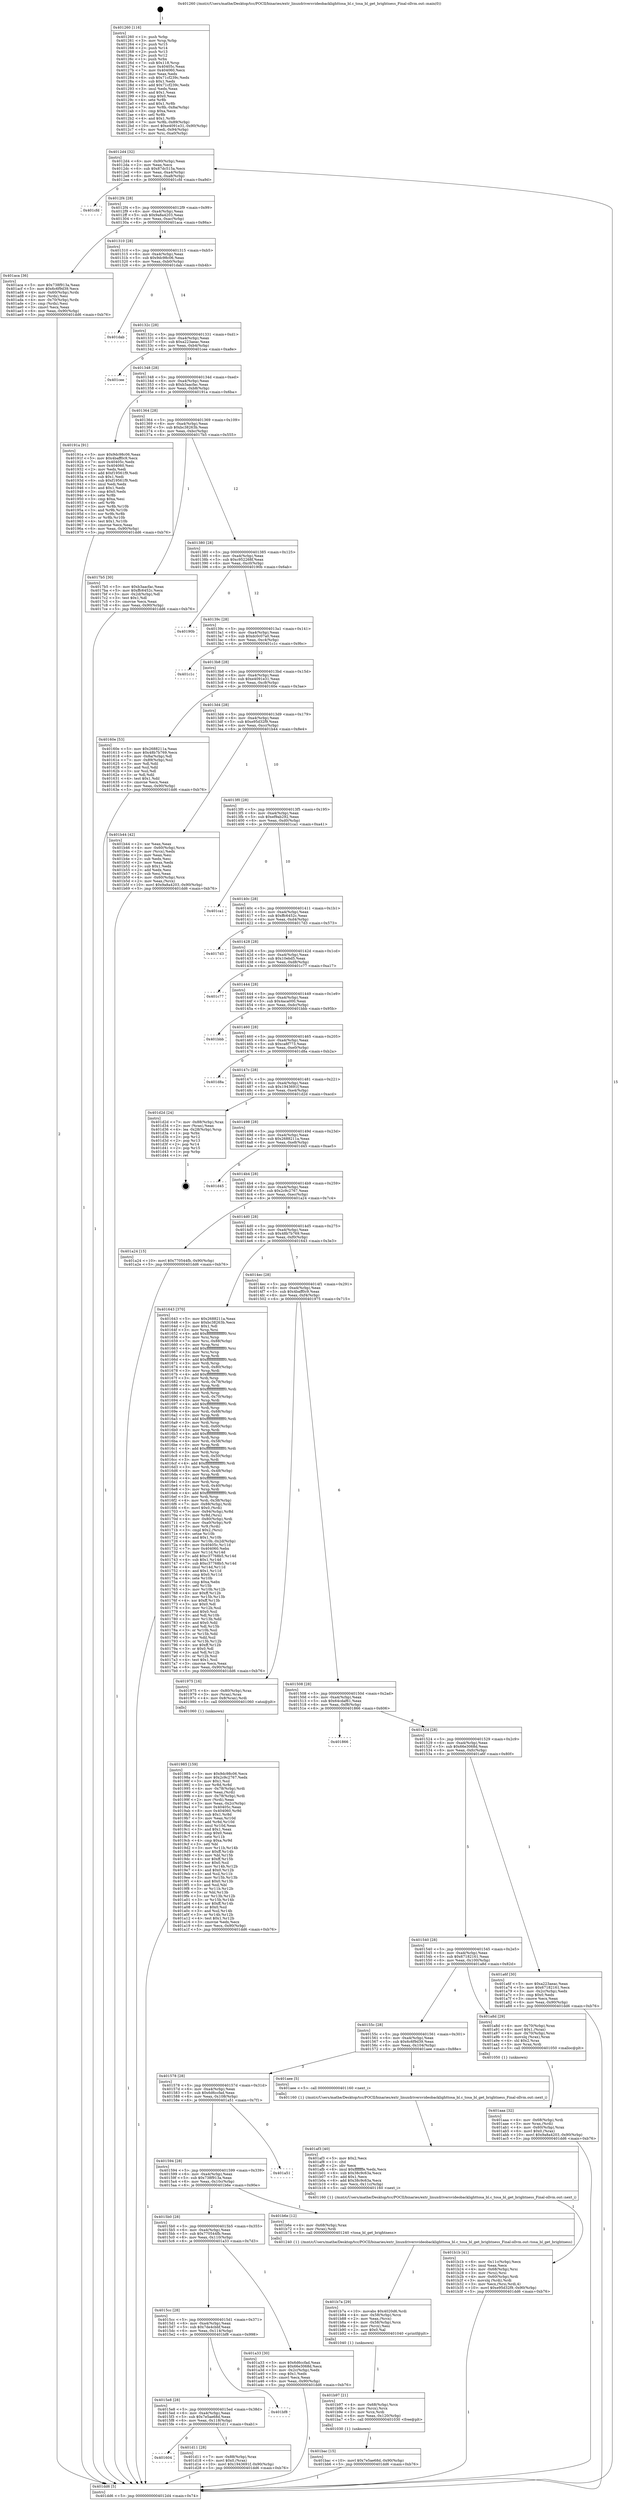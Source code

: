 digraph "0x401260" {
  label = "0x401260 (/mnt/c/Users/mathe/Desktop/tcc/POCII/binaries/extr_linuxdriversvideobacklighttosa_bl.c_tosa_bl_get_brightness_Final-ollvm.out::main(0))"
  labelloc = "t"
  node[shape=record]

  Entry [label="",width=0.3,height=0.3,shape=circle,fillcolor=black,style=filled]
  "0x4012d4" [label="{
     0x4012d4 [32]\l
     | [instrs]\l
     &nbsp;&nbsp;0x4012d4 \<+6\>: mov -0x90(%rbp),%eax\l
     &nbsp;&nbsp;0x4012da \<+2\>: mov %eax,%ecx\l
     &nbsp;&nbsp;0x4012dc \<+6\>: sub $0x87dc515a,%ecx\l
     &nbsp;&nbsp;0x4012e2 \<+6\>: mov %eax,-0xa4(%rbp)\l
     &nbsp;&nbsp;0x4012e8 \<+6\>: mov %ecx,-0xa8(%rbp)\l
     &nbsp;&nbsp;0x4012ee \<+6\>: je 0000000000401cfd \<main+0xa9d\>\l
  }"]
  "0x401cfd" [label="{
     0x401cfd\l
  }", style=dashed]
  "0x4012f4" [label="{
     0x4012f4 [28]\l
     | [instrs]\l
     &nbsp;&nbsp;0x4012f4 \<+5\>: jmp 00000000004012f9 \<main+0x99\>\l
     &nbsp;&nbsp;0x4012f9 \<+6\>: mov -0xa4(%rbp),%eax\l
     &nbsp;&nbsp;0x4012ff \<+5\>: sub $0x9a8a4203,%eax\l
     &nbsp;&nbsp;0x401304 \<+6\>: mov %eax,-0xac(%rbp)\l
     &nbsp;&nbsp;0x40130a \<+6\>: je 0000000000401aca \<main+0x86a\>\l
  }"]
  Exit [label="",width=0.3,height=0.3,shape=circle,fillcolor=black,style=filled,peripheries=2]
  "0x401aca" [label="{
     0x401aca [36]\l
     | [instrs]\l
     &nbsp;&nbsp;0x401aca \<+5\>: mov $0x738f913a,%eax\l
     &nbsp;&nbsp;0x401acf \<+5\>: mov $0x6c6f9d39,%ecx\l
     &nbsp;&nbsp;0x401ad4 \<+4\>: mov -0x60(%rbp),%rdx\l
     &nbsp;&nbsp;0x401ad8 \<+2\>: mov (%rdx),%esi\l
     &nbsp;&nbsp;0x401ada \<+4\>: mov -0x70(%rbp),%rdx\l
     &nbsp;&nbsp;0x401ade \<+2\>: cmp (%rdx),%esi\l
     &nbsp;&nbsp;0x401ae0 \<+3\>: cmovl %ecx,%eax\l
     &nbsp;&nbsp;0x401ae3 \<+6\>: mov %eax,-0x90(%rbp)\l
     &nbsp;&nbsp;0x401ae9 \<+5\>: jmp 0000000000401dd6 \<main+0xb76\>\l
  }"]
  "0x401310" [label="{
     0x401310 [28]\l
     | [instrs]\l
     &nbsp;&nbsp;0x401310 \<+5\>: jmp 0000000000401315 \<main+0xb5\>\l
     &nbsp;&nbsp;0x401315 \<+6\>: mov -0xa4(%rbp),%eax\l
     &nbsp;&nbsp;0x40131b \<+5\>: sub $0x9dc98c06,%eax\l
     &nbsp;&nbsp;0x401320 \<+6\>: mov %eax,-0xb0(%rbp)\l
     &nbsp;&nbsp;0x401326 \<+6\>: je 0000000000401dab \<main+0xb4b\>\l
  }"]
  "0x401604" [label="{
     0x401604\l
  }", style=dashed]
  "0x401dab" [label="{
     0x401dab\l
  }", style=dashed]
  "0x40132c" [label="{
     0x40132c [28]\l
     | [instrs]\l
     &nbsp;&nbsp;0x40132c \<+5\>: jmp 0000000000401331 \<main+0xd1\>\l
     &nbsp;&nbsp;0x401331 \<+6\>: mov -0xa4(%rbp),%eax\l
     &nbsp;&nbsp;0x401337 \<+5\>: sub $0xa223aeac,%eax\l
     &nbsp;&nbsp;0x40133c \<+6\>: mov %eax,-0xb4(%rbp)\l
     &nbsp;&nbsp;0x401342 \<+6\>: je 0000000000401cee \<main+0xa8e\>\l
  }"]
  "0x401d11" [label="{
     0x401d11 [28]\l
     | [instrs]\l
     &nbsp;&nbsp;0x401d11 \<+7\>: mov -0x88(%rbp),%rax\l
     &nbsp;&nbsp;0x401d18 \<+6\>: movl $0x0,(%rax)\l
     &nbsp;&nbsp;0x401d1e \<+10\>: movl $0x1943691f,-0x90(%rbp)\l
     &nbsp;&nbsp;0x401d28 \<+5\>: jmp 0000000000401dd6 \<main+0xb76\>\l
  }"]
  "0x401cee" [label="{
     0x401cee\l
  }", style=dashed]
  "0x401348" [label="{
     0x401348 [28]\l
     | [instrs]\l
     &nbsp;&nbsp;0x401348 \<+5\>: jmp 000000000040134d \<main+0xed\>\l
     &nbsp;&nbsp;0x40134d \<+6\>: mov -0xa4(%rbp),%eax\l
     &nbsp;&nbsp;0x401353 \<+5\>: sub $0xb3aacfac,%eax\l
     &nbsp;&nbsp;0x401358 \<+6\>: mov %eax,-0xb8(%rbp)\l
     &nbsp;&nbsp;0x40135e \<+6\>: je 000000000040191a \<main+0x6ba\>\l
  }"]
  "0x4015e8" [label="{
     0x4015e8 [28]\l
     | [instrs]\l
     &nbsp;&nbsp;0x4015e8 \<+5\>: jmp 00000000004015ed \<main+0x38d\>\l
     &nbsp;&nbsp;0x4015ed \<+6\>: mov -0xa4(%rbp),%eax\l
     &nbsp;&nbsp;0x4015f3 \<+5\>: sub $0x7e5ae68d,%eax\l
     &nbsp;&nbsp;0x4015f8 \<+6\>: mov %eax,-0x118(%rbp)\l
     &nbsp;&nbsp;0x4015fe \<+6\>: je 0000000000401d11 \<main+0xab1\>\l
  }"]
  "0x40191a" [label="{
     0x40191a [91]\l
     | [instrs]\l
     &nbsp;&nbsp;0x40191a \<+5\>: mov $0x9dc98c06,%eax\l
     &nbsp;&nbsp;0x40191f \<+5\>: mov $0x4baff0c9,%ecx\l
     &nbsp;&nbsp;0x401924 \<+7\>: mov 0x40405c,%edx\l
     &nbsp;&nbsp;0x40192b \<+7\>: mov 0x404060,%esi\l
     &nbsp;&nbsp;0x401932 \<+2\>: mov %edx,%edi\l
     &nbsp;&nbsp;0x401934 \<+6\>: add $0xf19561f9,%edi\l
     &nbsp;&nbsp;0x40193a \<+3\>: sub $0x1,%edi\l
     &nbsp;&nbsp;0x40193d \<+6\>: sub $0xf19561f9,%edi\l
     &nbsp;&nbsp;0x401943 \<+3\>: imul %edi,%edx\l
     &nbsp;&nbsp;0x401946 \<+3\>: and $0x1,%edx\l
     &nbsp;&nbsp;0x401949 \<+3\>: cmp $0x0,%edx\l
     &nbsp;&nbsp;0x40194c \<+4\>: sete %r8b\l
     &nbsp;&nbsp;0x401950 \<+3\>: cmp $0xa,%esi\l
     &nbsp;&nbsp;0x401953 \<+4\>: setl %r9b\l
     &nbsp;&nbsp;0x401957 \<+3\>: mov %r8b,%r10b\l
     &nbsp;&nbsp;0x40195a \<+3\>: and %r9b,%r10b\l
     &nbsp;&nbsp;0x40195d \<+3\>: xor %r9b,%r8b\l
     &nbsp;&nbsp;0x401960 \<+3\>: or %r8b,%r10b\l
     &nbsp;&nbsp;0x401963 \<+4\>: test $0x1,%r10b\l
     &nbsp;&nbsp;0x401967 \<+3\>: cmovne %ecx,%eax\l
     &nbsp;&nbsp;0x40196a \<+6\>: mov %eax,-0x90(%rbp)\l
     &nbsp;&nbsp;0x401970 \<+5\>: jmp 0000000000401dd6 \<main+0xb76\>\l
  }"]
  "0x401364" [label="{
     0x401364 [28]\l
     | [instrs]\l
     &nbsp;&nbsp;0x401364 \<+5\>: jmp 0000000000401369 \<main+0x109\>\l
     &nbsp;&nbsp;0x401369 \<+6\>: mov -0xa4(%rbp),%eax\l
     &nbsp;&nbsp;0x40136f \<+5\>: sub $0xbc38263b,%eax\l
     &nbsp;&nbsp;0x401374 \<+6\>: mov %eax,-0xbc(%rbp)\l
     &nbsp;&nbsp;0x40137a \<+6\>: je 00000000004017b5 \<main+0x555\>\l
  }"]
  "0x401bf8" [label="{
     0x401bf8\l
  }", style=dashed]
  "0x4017b5" [label="{
     0x4017b5 [30]\l
     | [instrs]\l
     &nbsp;&nbsp;0x4017b5 \<+5\>: mov $0xb3aacfac,%eax\l
     &nbsp;&nbsp;0x4017ba \<+5\>: mov $0xffc6452c,%ecx\l
     &nbsp;&nbsp;0x4017bf \<+3\>: mov -0x2d(%rbp),%dl\l
     &nbsp;&nbsp;0x4017c2 \<+3\>: test $0x1,%dl\l
     &nbsp;&nbsp;0x4017c5 \<+3\>: cmovne %ecx,%eax\l
     &nbsp;&nbsp;0x4017c8 \<+6\>: mov %eax,-0x90(%rbp)\l
     &nbsp;&nbsp;0x4017ce \<+5\>: jmp 0000000000401dd6 \<main+0xb76\>\l
  }"]
  "0x401380" [label="{
     0x401380 [28]\l
     | [instrs]\l
     &nbsp;&nbsp;0x401380 \<+5\>: jmp 0000000000401385 \<main+0x125\>\l
     &nbsp;&nbsp;0x401385 \<+6\>: mov -0xa4(%rbp),%eax\l
     &nbsp;&nbsp;0x40138b \<+5\>: sub $0xc952268f,%eax\l
     &nbsp;&nbsp;0x401390 \<+6\>: mov %eax,-0xc0(%rbp)\l
     &nbsp;&nbsp;0x401396 \<+6\>: je 000000000040190b \<main+0x6ab\>\l
  }"]
  "0x401bac" [label="{
     0x401bac [15]\l
     | [instrs]\l
     &nbsp;&nbsp;0x401bac \<+10\>: movl $0x7e5ae68d,-0x90(%rbp)\l
     &nbsp;&nbsp;0x401bb6 \<+5\>: jmp 0000000000401dd6 \<main+0xb76\>\l
  }"]
  "0x40190b" [label="{
     0x40190b\l
  }", style=dashed]
  "0x40139c" [label="{
     0x40139c [28]\l
     | [instrs]\l
     &nbsp;&nbsp;0x40139c \<+5\>: jmp 00000000004013a1 \<main+0x141\>\l
     &nbsp;&nbsp;0x4013a1 \<+6\>: mov -0xa4(%rbp),%eax\l
     &nbsp;&nbsp;0x4013a7 \<+5\>: sub $0xdc0c07a0,%eax\l
     &nbsp;&nbsp;0x4013ac \<+6\>: mov %eax,-0xc4(%rbp)\l
     &nbsp;&nbsp;0x4013b2 \<+6\>: je 0000000000401c1c \<main+0x9bc\>\l
  }"]
  "0x401b97" [label="{
     0x401b97 [21]\l
     | [instrs]\l
     &nbsp;&nbsp;0x401b97 \<+4\>: mov -0x68(%rbp),%rcx\l
     &nbsp;&nbsp;0x401b9b \<+3\>: mov (%rcx),%rcx\l
     &nbsp;&nbsp;0x401b9e \<+3\>: mov %rcx,%rdi\l
     &nbsp;&nbsp;0x401ba1 \<+6\>: mov %eax,-0x120(%rbp)\l
     &nbsp;&nbsp;0x401ba7 \<+5\>: call 0000000000401030 \<free@plt\>\l
     | [calls]\l
     &nbsp;&nbsp;0x401030 \{1\} (unknown)\l
  }"]
  "0x401c1c" [label="{
     0x401c1c\l
  }", style=dashed]
  "0x4013b8" [label="{
     0x4013b8 [28]\l
     | [instrs]\l
     &nbsp;&nbsp;0x4013b8 \<+5\>: jmp 00000000004013bd \<main+0x15d\>\l
     &nbsp;&nbsp;0x4013bd \<+6\>: mov -0xa4(%rbp),%eax\l
     &nbsp;&nbsp;0x4013c3 \<+5\>: sub $0xe4091e31,%eax\l
     &nbsp;&nbsp;0x4013c8 \<+6\>: mov %eax,-0xc8(%rbp)\l
     &nbsp;&nbsp;0x4013ce \<+6\>: je 000000000040160e \<main+0x3ae\>\l
  }"]
  "0x401b7a" [label="{
     0x401b7a [29]\l
     | [instrs]\l
     &nbsp;&nbsp;0x401b7a \<+10\>: movabs $0x4020d6,%rdi\l
     &nbsp;&nbsp;0x401b84 \<+4\>: mov -0x58(%rbp),%rcx\l
     &nbsp;&nbsp;0x401b88 \<+2\>: mov %eax,(%rcx)\l
     &nbsp;&nbsp;0x401b8a \<+4\>: mov -0x58(%rbp),%rcx\l
     &nbsp;&nbsp;0x401b8e \<+2\>: mov (%rcx),%esi\l
     &nbsp;&nbsp;0x401b90 \<+2\>: mov $0x0,%al\l
     &nbsp;&nbsp;0x401b92 \<+5\>: call 0000000000401040 \<printf@plt\>\l
     | [calls]\l
     &nbsp;&nbsp;0x401040 \{1\} (unknown)\l
  }"]
  "0x40160e" [label="{
     0x40160e [53]\l
     | [instrs]\l
     &nbsp;&nbsp;0x40160e \<+5\>: mov $0x2688211a,%eax\l
     &nbsp;&nbsp;0x401613 \<+5\>: mov $0x48b7b769,%ecx\l
     &nbsp;&nbsp;0x401618 \<+6\>: mov -0x8a(%rbp),%dl\l
     &nbsp;&nbsp;0x40161e \<+7\>: mov -0x89(%rbp),%sil\l
     &nbsp;&nbsp;0x401625 \<+3\>: mov %dl,%dil\l
     &nbsp;&nbsp;0x401628 \<+3\>: and %sil,%dil\l
     &nbsp;&nbsp;0x40162b \<+3\>: xor %sil,%dl\l
     &nbsp;&nbsp;0x40162e \<+3\>: or %dl,%dil\l
     &nbsp;&nbsp;0x401631 \<+4\>: test $0x1,%dil\l
     &nbsp;&nbsp;0x401635 \<+3\>: cmovne %ecx,%eax\l
     &nbsp;&nbsp;0x401638 \<+6\>: mov %eax,-0x90(%rbp)\l
     &nbsp;&nbsp;0x40163e \<+5\>: jmp 0000000000401dd6 \<main+0xb76\>\l
  }"]
  "0x4013d4" [label="{
     0x4013d4 [28]\l
     | [instrs]\l
     &nbsp;&nbsp;0x4013d4 \<+5\>: jmp 00000000004013d9 \<main+0x179\>\l
     &nbsp;&nbsp;0x4013d9 \<+6\>: mov -0xa4(%rbp),%eax\l
     &nbsp;&nbsp;0x4013df \<+5\>: sub $0xe95d32f9,%eax\l
     &nbsp;&nbsp;0x4013e4 \<+6\>: mov %eax,-0xcc(%rbp)\l
     &nbsp;&nbsp;0x4013ea \<+6\>: je 0000000000401b44 \<main+0x8e4\>\l
  }"]
  "0x401dd6" [label="{
     0x401dd6 [5]\l
     | [instrs]\l
     &nbsp;&nbsp;0x401dd6 \<+5\>: jmp 00000000004012d4 \<main+0x74\>\l
  }"]
  "0x401260" [label="{
     0x401260 [116]\l
     | [instrs]\l
     &nbsp;&nbsp;0x401260 \<+1\>: push %rbp\l
     &nbsp;&nbsp;0x401261 \<+3\>: mov %rsp,%rbp\l
     &nbsp;&nbsp;0x401264 \<+2\>: push %r15\l
     &nbsp;&nbsp;0x401266 \<+2\>: push %r14\l
     &nbsp;&nbsp;0x401268 \<+2\>: push %r13\l
     &nbsp;&nbsp;0x40126a \<+2\>: push %r12\l
     &nbsp;&nbsp;0x40126c \<+1\>: push %rbx\l
     &nbsp;&nbsp;0x40126d \<+7\>: sub $0x118,%rsp\l
     &nbsp;&nbsp;0x401274 \<+7\>: mov 0x40405c,%eax\l
     &nbsp;&nbsp;0x40127b \<+7\>: mov 0x404060,%ecx\l
     &nbsp;&nbsp;0x401282 \<+2\>: mov %eax,%edx\l
     &nbsp;&nbsp;0x401284 \<+6\>: sub $0x71cf239c,%edx\l
     &nbsp;&nbsp;0x40128a \<+3\>: sub $0x1,%edx\l
     &nbsp;&nbsp;0x40128d \<+6\>: add $0x71cf239c,%edx\l
     &nbsp;&nbsp;0x401293 \<+3\>: imul %edx,%eax\l
     &nbsp;&nbsp;0x401296 \<+3\>: and $0x1,%eax\l
     &nbsp;&nbsp;0x401299 \<+3\>: cmp $0x0,%eax\l
     &nbsp;&nbsp;0x40129c \<+4\>: sete %r8b\l
     &nbsp;&nbsp;0x4012a0 \<+4\>: and $0x1,%r8b\l
     &nbsp;&nbsp;0x4012a4 \<+7\>: mov %r8b,-0x8a(%rbp)\l
     &nbsp;&nbsp;0x4012ab \<+3\>: cmp $0xa,%ecx\l
     &nbsp;&nbsp;0x4012ae \<+4\>: setl %r8b\l
     &nbsp;&nbsp;0x4012b2 \<+4\>: and $0x1,%r8b\l
     &nbsp;&nbsp;0x4012b6 \<+7\>: mov %r8b,-0x89(%rbp)\l
     &nbsp;&nbsp;0x4012bd \<+10\>: movl $0xe4091e31,-0x90(%rbp)\l
     &nbsp;&nbsp;0x4012c7 \<+6\>: mov %edi,-0x94(%rbp)\l
     &nbsp;&nbsp;0x4012cd \<+7\>: mov %rsi,-0xa0(%rbp)\l
  }"]
  "0x401b1b" [label="{
     0x401b1b [41]\l
     | [instrs]\l
     &nbsp;&nbsp;0x401b1b \<+6\>: mov -0x11c(%rbp),%ecx\l
     &nbsp;&nbsp;0x401b21 \<+3\>: imul %eax,%ecx\l
     &nbsp;&nbsp;0x401b24 \<+4\>: mov -0x68(%rbp),%rsi\l
     &nbsp;&nbsp;0x401b28 \<+3\>: mov (%rsi),%rsi\l
     &nbsp;&nbsp;0x401b2b \<+4\>: mov -0x60(%rbp),%rdi\l
     &nbsp;&nbsp;0x401b2f \<+3\>: movslq (%rdi),%rdi\l
     &nbsp;&nbsp;0x401b32 \<+3\>: mov %ecx,(%rsi,%rdi,4)\l
     &nbsp;&nbsp;0x401b35 \<+10\>: movl $0xe95d32f9,-0x90(%rbp)\l
     &nbsp;&nbsp;0x401b3f \<+5\>: jmp 0000000000401dd6 \<main+0xb76\>\l
  }"]
  "0x401b44" [label="{
     0x401b44 [42]\l
     | [instrs]\l
     &nbsp;&nbsp;0x401b44 \<+2\>: xor %eax,%eax\l
     &nbsp;&nbsp;0x401b46 \<+4\>: mov -0x60(%rbp),%rcx\l
     &nbsp;&nbsp;0x401b4a \<+2\>: mov (%rcx),%edx\l
     &nbsp;&nbsp;0x401b4c \<+2\>: mov %eax,%esi\l
     &nbsp;&nbsp;0x401b4e \<+2\>: sub %edx,%esi\l
     &nbsp;&nbsp;0x401b50 \<+2\>: mov %eax,%edx\l
     &nbsp;&nbsp;0x401b52 \<+3\>: sub $0x1,%edx\l
     &nbsp;&nbsp;0x401b55 \<+2\>: add %edx,%esi\l
     &nbsp;&nbsp;0x401b57 \<+2\>: sub %esi,%eax\l
     &nbsp;&nbsp;0x401b59 \<+4\>: mov -0x60(%rbp),%rcx\l
     &nbsp;&nbsp;0x401b5d \<+2\>: mov %eax,(%rcx)\l
     &nbsp;&nbsp;0x401b5f \<+10\>: movl $0x9a8a4203,-0x90(%rbp)\l
     &nbsp;&nbsp;0x401b69 \<+5\>: jmp 0000000000401dd6 \<main+0xb76\>\l
  }"]
  "0x4013f0" [label="{
     0x4013f0 [28]\l
     | [instrs]\l
     &nbsp;&nbsp;0x4013f0 \<+5\>: jmp 00000000004013f5 \<main+0x195\>\l
     &nbsp;&nbsp;0x4013f5 \<+6\>: mov -0xa4(%rbp),%eax\l
     &nbsp;&nbsp;0x4013fb \<+5\>: sub $0xef9ab292,%eax\l
     &nbsp;&nbsp;0x401400 \<+6\>: mov %eax,-0xd0(%rbp)\l
     &nbsp;&nbsp;0x401406 \<+6\>: je 0000000000401ca1 \<main+0xa41\>\l
  }"]
  "0x401af3" [label="{
     0x401af3 [40]\l
     | [instrs]\l
     &nbsp;&nbsp;0x401af3 \<+5\>: mov $0x2,%ecx\l
     &nbsp;&nbsp;0x401af8 \<+1\>: cltd\l
     &nbsp;&nbsp;0x401af9 \<+2\>: idiv %ecx\l
     &nbsp;&nbsp;0x401afb \<+6\>: imul $0xfffffffe,%edx,%ecx\l
     &nbsp;&nbsp;0x401b01 \<+6\>: sub $0x38c9c63a,%ecx\l
     &nbsp;&nbsp;0x401b07 \<+3\>: add $0x1,%ecx\l
     &nbsp;&nbsp;0x401b0a \<+6\>: add $0x38c9c63a,%ecx\l
     &nbsp;&nbsp;0x401b10 \<+6\>: mov %ecx,-0x11c(%rbp)\l
     &nbsp;&nbsp;0x401b16 \<+5\>: call 0000000000401160 \<next_i\>\l
     | [calls]\l
     &nbsp;&nbsp;0x401160 \{1\} (/mnt/c/Users/mathe/Desktop/tcc/POCII/binaries/extr_linuxdriversvideobacklighttosa_bl.c_tosa_bl_get_brightness_Final-ollvm.out::next_i)\l
  }"]
  "0x401ca1" [label="{
     0x401ca1\l
  }", style=dashed]
  "0x40140c" [label="{
     0x40140c [28]\l
     | [instrs]\l
     &nbsp;&nbsp;0x40140c \<+5\>: jmp 0000000000401411 \<main+0x1b1\>\l
     &nbsp;&nbsp;0x401411 \<+6\>: mov -0xa4(%rbp),%eax\l
     &nbsp;&nbsp;0x401417 \<+5\>: sub $0xffc6452c,%eax\l
     &nbsp;&nbsp;0x40141c \<+6\>: mov %eax,-0xd4(%rbp)\l
     &nbsp;&nbsp;0x401422 \<+6\>: je 00000000004017d3 \<main+0x573\>\l
  }"]
  "0x401aaa" [label="{
     0x401aaa [32]\l
     | [instrs]\l
     &nbsp;&nbsp;0x401aaa \<+4\>: mov -0x68(%rbp),%rdi\l
     &nbsp;&nbsp;0x401aae \<+3\>: mov %rax,(%rdi)\l
     &nbsp;&nbsp;0x401ab1 \<+4\>: mov -0x60(%rbp),%rax\l
     &nbsp;&nbsp;0x401ab5 \<+6\>: movl $0x0,(%rax)\l
     &nbsp;&nbsp;0x401abb \<+10\>: movl $0x9a8a4203,-0x90(%rbp)\l
     &nbsp;&nbsp;0x401ac5 \<+5\>: jmp 0000000000401dd6 \<main+0xb76\>\l
  }"]
  "0x4017d3" [label="{
     0x4017d3\l
  }", style=dashed]
  "0x401428" [label="{
     0x401428 [28]\l
     | [instrs]\l
     &nbsp;&nbsp;0x401428 \<+5\>: jmp 000000000040142d \<main+0x1cd\>\l
     &nbsp;&nbsp;0x40142d \<+6\>: mov -0xa4(%rbp),%eax\l
     &nbsp;&nbsp;0x401433 \<+5\>: sub $0x10ebd5,%eax\l
     &nbsp;&nbsp;0x401438 \<+6\>: mov %eax,-0xd8(%rbp)\l
     &nbsp;&nbsp;0x40143e \<+6\>: je 0000000000401c77 \<main+0xa17\>\l
  }"]
  "0x4015cc" [label="{
     0x4015cc [28]\l
     | [instrs]\l
     &nbsp;&nbsp;0x4015cc \<+5\>: jmp 00000000004015d1 \<main+0x371\>\l
     &nbsp;&nbsp;0x4015d1 \<+6\>: mov -0xa4(%rbp),%eax\l
     &nbsp;&nbsp;0x4015d7 \<+5\>: sub $0x7de4cbbf,%eax\l
     &nbsp;&nbsp;0x4015dc \<+6\>: mov %eax,-0x114(%rbp)\l
     &nbsp;&nbsp;0x4015e2 \<+6\>: je 0000000000401bf8 \<main+0x998\>\l
  }"]
  "0x401c77" [label="{
     0x401c77\l
  }", style=dashed]
  "0x401444" [label="{
     0x401444 [28]\l
     | [instrs]\l
     &nbsp;&nbsp;0x401444 \<+5\>: jmp 0000000000401449 \<main+0x1e9\>\l
     &nbsp;&nbsp;0x401449 \<+6\>: mov -0xa4(%rbp),%eax\l
     &nbsp;&nbsp;0x40144f \<+5\>: sub $0x4aca000,%eax\l
     &nbsp;&nbsp;0x401454 \<+6\>: mov %eax,-0xdc(%rbp)\l
     &nbsp;&nbsp;0x40145a \<+6\>: je 0000000000401bbb \<main+0x95b\>\l
  }"]
  "0x401a33" [label="{
     0x401a33 [30]\l
     | [instrs]\l
     &nbsp;&nbsp;0x401a33 \<+5\>: mov $0x6d6ccfad,%eax\l
     &nbsp;&nbsp;0x401a38 \<+5\>: mov $0x66e3068d,%ecx\l
     &nbsp;&nbsp;0x401a3d \<+3\>: mov -0x2c(%rbp),%edx\l
     &nbsp;&nbsp;0x401a40 \<+3\>: cmp $0x1,%edx\l
     &nbsp;&nbsp;0x401a43 \<+3\>: cmovl %ecx,%eax\l
     &nbsp;&nbsp;0x401a46 \<+6\>: mov %eax,-0x90(%rbp)\l
     &nbsp;&nbsp;0x401a4c \<+5\>: jmp 0000000000401dd6 \<main+0xb76\>\l
  }"]
  "0x401bbb" [label="{
     0x401bbb\l
  }", style=dashed]
  "0x401460" [label="{
     0x401460 [28]\l
     | [instrs]\l
     &nbsp;&nbsp;0x401460 \<+5\>: jmp 0000000000401465 \<main+0x205\>\l
     &nbsp;&nbsp;0x401465 \<+6\>: mov -0xa4(%rbp),%eax\l
     &nbsp;&nbsp;0x40146b \<+5\>: sub $0xca8f773,%eax\l
     &nbsp;&nbsp;0x401470 \<+6\>: mov %eax,-0xe0(%rbp)\l
     &nbsp;&nbsp;0x401476 \<+6\>: je 0000000000401d8a \<main+0xb2a\>\l
  }"]
  "0x4015b0" [label="{
     0x4015b0 [28]\l
     | [instrs]\l
     &nbsp;&nbsp;0x4015b0 \<+5\>: jmp 00000000004015b5 \<main+0x355\>\l
     &nbsp;&nbsp;0x4015b5 \<+6\>: mov -0xa4(%rbp),%eax\l
     &nbsp;&nbsp;0x4015bb \<+5\>: sub $0x770544fb,%eax\l
     &nbsp;&nbsp;0x4015c0 \<+6\>: mov %eax,-0x110(%rbp)\l
     &nbsp;&nbsp;0x4015c6 \<+6\>: je 0000000000401a33 \<main+0x7d3\>\l
  }"]
  "0x401d8a" [label="{
     0x401d8a\l
  }", style=dashed]
  "0x40147c" [label="{
     0x40147c [28]\l
     | [instrs]\l
     &nbsp;&nbsp;0x40147c \<+5\>: jmp 0000000000401481 \<main+0x221\>\l
     &nbsp;&nbsp;0x401481 \<+6\>: mov -0xa4(%rbp),%eax\l
     &nbsp;&nbsp;0x401487 \<+5\>: sub $0x1943691f,%eax\l
     &nbsp;&nbsp;0x40148c \<+6\>: mov %eax,-0xe4(%rbp)\l
     &nbsp;&nbsp;0x401492 \<+6\>: je 0000000000401d2d \<main+0xacd\>\l
  }"]
  "0x401b6e" [label="{
     0x401b6e [12]\l
     | [instrs]\l
     &nbsp;&nbsp;0x401b6e \<+4\>: mov -0x68(%rbp),%rax\l
     &nbsp;&nbsp;0x401b72 \<+3\>: mov (%rax),%rdi\l
     &nbsp;&nbsp;0x401b75 \<+5\>: call 0000000000401240 \<tosa_bl_get_brightness\>\l
     | [calls]\l
     &nbsp;&nbsp;0x401240 \{1\} (/mnt/c/Users/mathe/Desktop/tcc/POCII/binaries/extr_linuxdriversvideobacklighttosa_bl.c_tosa_bl_get_brightness_Final-ollvm.out::tosa_bl_get_brightness)\l
  }"]
  "0x401d2d" [label="{
     0x401d2d [24]\l
     | [instrs]\l
     &nbsp;&nbsp;0x401d2d \<+7\>: mov -0x88(%rbp),%rax\l
     &nbsp;&nbsp;0x401d34 \<+2\>: mov (%rax),%eax\l
     &nbsp;&nbsp;0x401d36 \<+4\>: lea -0x28(%rbp),%rsp\l
     &nbsp;&nbsp;0x401d3a \<+1\>: pop %rbx\l
     &nbsp;&nbsp;0x401d3b \<+2\>: pop %r12\l
     &nbsp;&nbsp;0x401d3d \<+2\>: pop %r13\l
     &nbsp;&nbsp;0x401d3f \<+2\>: pop %r14\l
     &nbsp;&nbsp;0x401d41 \<+2\>: pop %r15\l
     &nbsp;&nbsp;0x401d43 \<+1\>: pop %rbp\l
     &nbsp;&nbsp;0x401d44 \<+1\>: ret\l
  }"]
  "0x401498" [label="{
     0x401498 [28]\l
     | [instrs]\l
     &nbsp;&nbsp;0x401498 \<+5\>: jmp 000000000040149d \<main+0x23d\>\l
     &nbsp;&nbsp;0x40149d \<+6\>: mov -0xa4(%rbp),%eax\l
     &nbsp;&nbsp;0x4014a3 \<+5\>: sub $0x2688211a,%eax\l
     &nbsp;&nbsp;0x4014a8 \<+6\>: mov %eax,-0xe8(%rbp)\l
     &nbsp;&nbsp;0x4014ae \<+6\>: je 0000000000401d45 \<main+0xae5\>\l
  }"]
  "0x401594" [label="{
     0x401594 [28]\l
     | [instrs]\l
     &nbsp;&nbsp;0x401594 \<+5\>: jmp 0000000000401599 \<main+0x339\>\l
     &nbsp;&nbsp;0x401599 \<+6\>: mov -0xa4(%rbp),%eax\l
     &nbsp;&nbsp;0x40159f \<+5\>: sub $0x738f913a,%eax\l
     &nbsp;&nbsp;0x4015a4 \<+6\>: mov %eax,-0x10c(%rbp)\l
     &nbsp;&nbsp;0x4015aa \<+6\>: je 0000000000401b6e \<main+0x90e\>\l
  }"]
  "0x401d45" [label="{
     0x401d45\l
  }", style=dashed]
  "0x4014b4" [label="{
     0x4014b4 [28]\l
     | [instrs]\l
     &nbsp;&nbsp;0x4014b4 \<+5\>: jmp 00000000004014b9 \<main+0x259\>\l
     &nbsp;&nbsp;0x4014b9 \<+6\>: mov -0xa4(%rbp),%eax\l
     &nbsp;&nbsp;0x4014bf \<+5\>: sub $0x2c9c2767,%eax\l
     &nbsp;&nbsp;0x4014c4 \<+6\>: mov %eax,-0xec(%rbp)\l
     &nbsp;&nbsp;0x4014ca \<+6\>: je 0000000000401a24 \<main+0x7c4\>\l
  }"]
  "0x401a51" [label="{
     0x401a51\l
  }", style=dashed]
  "0x401a24" [label="{
     0x401a24 [15]\l
     | [instrs]\l
     &nbsp;&nbsp;0x401a24 \<+10\>: movl $0x770544fb,-0x90(%rbp)\l
     &nbsp;&nbsp;0x401a2e \<+5\>: jmp 0000000000401dd6 \<main+0xb76\>\l
  }"]
  "0x4014d0" [label="{
     0x4014d0 [28]\l
     | [instrs]\l
     &nbsp;&nbsp;0x4014d0 \<+5\>: jmp 00000000004014d5 \<main+0x275\>\l
     &nbsp;&nbsp;0x4014d5 \<+6\>: mov -0xa4(%rbp),%eax\l
     &nbsp;&nbsp;0x4014db \<+5\>: sub $0x48b7b769,%eax\l
     &nbsp;&nbsp;0x4014e0 \<+6\>: mov %eax,-0xf0(%rbp)\l
     &nbsp;&nbsp;0x4014e6 \<+6\>: je 0000000000401643 \<main+0x3e3\>\l
  }"]
  "0x401578" [label="{
     0x401578 [28]\l
     | [instrs]\l
     &nbsp;&nbsp;0x401578 \<+5\>: jmp 000000000040157d \<main+0x31d\>\l
     &nbsp;&nbsp;0x40157d \<+6\>: mov -0xa4(%rbp),%eax\l
     &nbsp;&nbsp;0x401583 \<+5\>: sub $0x6d6ccfad,%eax\l
     &nbsp;&nbsp;0x401588 \<+6\>: mov %eax,-0x108(%rbp)\l
     &nbsp;&nbsp;0x40158e \<+6\>: je 0000000000401a51 \<main+0x7f1\>\l
  }"]
  "0x401643" [label="{
     0x401643 [370]\l
     | [instrs]\l
     &nbsp;&nbsp;0x401643 \<+5\>: mov $0x2688211a,%eax\l
     &nbsp;&nbsp;0x401648 \<+5\>: mov $0xbc38263b,%ecx\l
     &nbsp;&nbsp;0x40164d \<+2\>: mov $0x1,%dl\l
     &nbsp;&nbsp;0x40164f \<+3\>: mov %rsp,%rsi\l
     &nbsp;&nbsp;0x401652 \<+4\>: add $0xfffffffffffffff0,%rsi\l
     &nbsp;&nbsp;0x401656 \<+3\>: mov %rsi,%rsp\l
     &nbsp;&nbsp;0x401659 \<+7\>: mov %rsi,-0x88(%rbp)\l
     &nbsp;&nbsp;0x401660 \<+3\>: mov %rsp,%rsi\l
     &nbsp;&nbsp;0x401663 \<+4\>: add $0xfffffffffffffff0,%rsi\l
     &nbsp;&nbsp;0x401667 \<+3\>: mov %rsi,%rsp\l
     &nbsp;&nbsp;0x40166a \<+3\>: mov %rsp,%rdi\l
     &nbsp;&nbsp;0x40166d \<+4\>: add $0xfffffffffffffff0,%rdi\l
     &nbsp;&nbsp;0x401671 \<+3\>: mov %rdi,%rsp\l
     &nbsp;&nbsp;0x401674 \<+4\>: mov %rdi,-0x80(%rbp)\l
     &nbsp;&nbsp;0x401678 \<+3\>: mov %rsp,%rdi\l
     &nbsp;&nbsp;0x40167b \<+4\>: add $0xfffffffffffffff0,%rdi\l
     &nbsp;&nbsp;0x40167f \<+3\>: mov %rdi,%rsp\l
     &nbsp;&nbsp;0x401682 \<+4\>: mov %rdi,-0x78(%rbp)\l
     &nbsp;&nbsp;0x401686 \<+3\>: mov %rsp,%rdi\l
     &nbsp;&nbsp;0x401689 \<+4\>: add $0xfffffffffffffff0,%rdi\l
     &nbsp;&nbsp;0x40168d \<+3\>: mov %rdi,%rsp\l
     &nbsp;&nbsp;0x401690 \<+4\>: mov %rdi,-0x70(%rbp)\l
     &nbsp;&nbsp;0x401694 \<+3\>: mov %rsp,%rdi\l
     &nbsp;&nbsp;0x401697 \<+4\>: add $0xfffffffffffffff0,%rdi\l
     &nbsp;&nbsp;0x40169b \<+3\>: mov %rdi,%rsp\l
     &nbsp;&nbsp;0x40169e \<+4\>: mov %rdi,-0x68(%rbp)\l
     &nbsp;&nbsp;0x4016a2 \<+3\>: mov %rsp,%rdi\l
     &nbsp;&nbsp;0x4016a5 \<+4\>: add $0xfffffffffffffff0,%rdi\l
     &nbsp;&nbsp;0x4016a9 \<+3\>: mov %rdi,%rsp\l
     &nbsp;&nbsp;0x4016ac \<+4\>: mov %rdi,-0x60(%rbp)\l
     &nbsp;&nbsp;0x4016b0 \<+3\>: mov %rsp,%rdi\l
     &nbsp;&nbsp;0x4016b3 \<+4\>: add $0xfffffffffffffff0,%rdi\l
     &nbsp;&nbsp;0x4016b7 \<+3\>: mov %rdi,%rsp\l
     &nbsp;&nbsp;0x4016ba \<+4\>: mov %rdi,-0x58(%rbp)\l
     &nbsp;&nbsp;0x4016be \<+3\>: mov %rsp,%rdi\l
     &nbsp;&nbsp;0x4016c1 \<+4\>: add $0xfffffffffffffff0,%rdi\l
     &nbsp;&nbsp;0x4016c5 \<+3\>: mov %rdi,%rsp\l
     &nbsp;&nbsp;0x4016c8 \<+4\>: mov %rdi,-0x50(%rbp)\l
     &nbsp;&nbsp;0x4016cc \<+3\>: mov %rsp,%rdi\l
     &nbsp;&nbsp;0x4016cf \<+4\>: add $0xfffffffffffffff0,%rdi\l
     &nbsp;&nbsp;0x4016d3 \<+3\>: mov %rdi,%rsp\l
     &nbsp;&nbsp;0x4016d6 \<+4\>: mov %rdi,-0x48(%rbp)\l
     &nbsp;&nbsp;0x4016da \<+3\>: mov %rsp,%rdi\l
     &nbsp;&nbsp;0x4016dd \<+4\>: add $0xfffffffffffffff0,%rdi\l
     &nbsp;&nbsp;0x4016e1 \<+3\>: mov %rdi,%rsp\l
     &nbsp;&nbsp;0x4016e4 \<+4\>: mov %rdi,-0x40(%rbp)\l
     &nbsp;&nbsp;0x4016e8 \<+3\>: mov %rsp,%rdi\l
     &nbsp;&nbsp;0x4016eb \<+4\>: add $0xfffffffffffffff0,%rdi\l
     &nbsp;&nbsp;0x4016ef \<+3\>: mov %rdi,%rsp\l
     &nbsp;&nbsp;0x4016f2 \<+4\>: mov %rdi,-0x38(%rbp)\l
     &nbsp;&nbsp;0x4016f6 \<+7\>: mov -0x88(%rbp),%rdi\l
     &nbsp;&nbsp;0x4016fd \<+6\>: movl $0x0,(%rdi)\l
     &nbsp;&nbsp;0x401703 \<+7\>: mov -0x94(%rbp),%r8d\l
     &nbsp;&nbsp;0x40170a \<+3\>: mov %r8d,(%rsi)\l
     &nbsp;&nbsp;0x40170d \<+4\>: mov -0x80(%rbp),%rdi\l
     &nbsp;&nbsp;0x401711 \<+7\>: mov -0xa0(%rbp),%r9\l
     &nbsp;&nbsp;0x401718 \<+3\>: mov %r9,(%rdi)\l
     &nbsp;&nbsp;0x40171b \<+3\>: cmpl $0x2,(%rsi)\l
     &nbsp;&nbsp;0x40171e \<+4\>: setne %r10b\l
     &nbsp;&nbsp;0x401722 \<+4\>: and $0x1,%r10b\l
     &nbsp;&nbsp;0x401726 \<+4\>: mov %r10b,-0x2d(%rbp)\l
     &nbsp;&nbsp;0x40172a \<+8\>: mov 0x40405c,%r11d\l
     &nbsp;&nbsp;0x401732 \<+7\>: mov 0x404060,%ebx\l
     &nbsp;&nbsp;0x401739 \<+3\>: mov %r11d,%r14d\l
     &nbsp;&nbsp;0x40173c \<+7\>: add $0xc37768b5,%r14d\l
     &nbsp;&nbsp;0x401743 \<+4\>: sub $0x1,%r14d\l
     &nbsp;&nbsp;0x401747 \<+7\>: sub $0xc37768b5,%r14d\l
     &nbsp;&nbsp;0x40174e \<+4\>: imul %r14d,%r11d\l
     &nbsp;&nbsp;0x401752 \<+4\>: and $0x1,%r11d\l
     &nbsp;&nbsp;0x401756 \<+4\>: cmp $0x0,%r11d\l
     &nbsp;&nbsp;0x40175a \<+4\>: sete %r10b\l
     &nbsp;&nbsp;0x40175e \<+3\>: cmp $0xa,%ebx\l
     &nbsp;&nbsp;0x401761 \<+4\>: setl %r15b\l
     &nbsp;&nbsp;0x401765 \<+3\>: mov %r10b,%r12b\l
     &nbsp;&nbsp;0x401768 \<+4\>: xor $0xff,%r12b\l
     &nbsp;&nbsp;0x40176c \<+3\>: mov %r15b,%r13b\l
     &nbsp;&nbsp;0x40176f \<+4\>: xor $0xff,%r13b\l
     &nbsp;&nbsp;0x401773 \<+3\>: xor $0x0,%dl\l
     &nbsp;&nbsp;0x401776 \<+3\>: mov %r12b,%sil\l
     &nbsp;&nbsp;0x401779 \<+4\>: and $0x0,%sil\l
     &nbsp;&nbsp;0x40177d \<+3\>: and %dl,%r10b\l
     &nbsp;&nbsp;0x401780 \<+3\>: mov %r13b,%dil\l
     &nbsp;&nbsp;0x401783 \<+4\>: and $0x0,%dil\l
     &nbsp;&nbsp;0x401787 \<+3\>: and %dl,%r15b\l
     &nbsp;&nbsp;0x40178a \<+3\>: or %r10b,%sil\l
     &nbsp;&nbsp;0x40178d \<+3\>: or %r15b,%dil\l
     &nbsp;&nbsp;0x401790 \<+3\>: xor %dil,%sil\l
     &nbsp;&nbsp;0x401793 \<+3\>: or %r13b,%r12b\l
     &nbsp;&nbsp;0x401796 \<+4\>: xor $0xff,%r12b\l
     &nbsp;&nbsp;0x40179a \<+3\>: or $0x0,%dl\l
     &nbsp;&nbsp;0x40179d \<+3\>: and %dl,%r12b\l
     &nbsp;&nbsp;0x4017a0 \<+3\>: or %r12b,%sil\l
     &nbsp;&nbsp;0x4017a3 \<+4\>: test $0x1,%sil\l
     &nbsp;&nbsp;0x4017a7 \<+3\>: cmovne %ecx,%eax\l
     &nbsp;&nbsp;0x4017aa \<+6\>: mov %eax,-0x90(%rbp)\l
     &nbsp;&nbsp;0x4017b0 \<+5\>: jmp 0000000000401dd6 \<main+0xb76\>\l
  }"]
  "0x4014ec" [label="{
     0x4014ec [28]\l
     | [instrs]\l
     &nbsp;&nbsp;0x4014ec \<+5\>: jmp 00000000004014f1 \<main+0x291\>\l
     &nbsp;&nbsp;0x4014f1 \<+6\>: mov -0xa4(%rbp),%eax\l
     &nbsp;&nbsp;0x4014f7 \<+5\>: sub $0x4baff0c9,%eax\l
     &nbsp;&nbsp;0x4014fc \<+6\>: mov %eax,-0xf4(%rbp)\l
     &nbsp;&nbsp;0x401502 \<+6\>: je 0000000000401975 \<main+0x715\>\l
  }"]
  "0x401aee" [label="{
     0x401aee [5]\l
     | [instrs]\l
     &nbsp;&nbsp;0x401aee \<+5\>: call 0000000000401160 \<next_i\>\l
     | [calls]\l
     &nbsp;&nbsp;0x401160 \{1\} (/mnt/c/Users/mathe/Desktop/tcc/POCII/binaries/extr_linuxdriversvideobacklighttosa_bl.c_tosa_bl_get_brightness_Final-ollvm.out::next_i)\l
  }"]
  "0x40155c" [label="{
     0x40155c [28]\l
     | [instrs]\l
     &nbsp;&nbsp;0x40155c \<+5\>: jmp 0000000000401561 \<main+0x301\>\l
     &nbsp;&nbsp;0x401561 \<+6\>: mov -0xa4(%rbp),%eax\l
     &nbsp;&nbsp;0x401567 \<+5\>: sub $0x6c6f9d39,%eax\l
     &nbsp;&nbsp;0x40156c \<+6\>: mov %eax,-0x104(%rbp)\l
     &nbsp;&nbsp;0x401572 \<+6\>: je 0000000000401aee \<main+0x88e\>\l
  }"]
  "0x401975" [label="{
     0x401975 [16]\l
     | [instrs]\l
     &nbsp;&nbsp;0x401975 \<+4\>: mov -0x80(%rbp),%rax\l
     &nbsp;&nbsp;0x401979 \<+3\>: mov (%rax),%rax\l
     &nbsp;&nbsp;0x40197c \<+4\>: mov 0x8(%rax),%rdi\l
     &nbsp;&nbsp;0x401980 \<+5\>: call 0000000000401060 \<atoi@plt\>\l
     | [calls]\l
     &nbsp;&nbsp;0x401060 \{1\} (unknown)\l
  }"]
  "0x401508" [label="{
     0x401508 [28]\l
     | [instrs]\l
     &nbsp;&nbsp;0x401508 \<+5\>: jmp 000000000040150d \<main+0x2ad\>\l
     &nbsp;&nbsp;0x40150d \<+6\>: mov -0xa4(%rbp),%eax\l
     &nbsp;&nbsp;0x401513 \<+5\>: sub $0x64cdaf61,%eax\l
     &nbsp;&nbsp;0x401518 \<+6\>: mov %eax,-0xf8(%rbp)\l
     &nbsp;&nbsp;0x40151e \<+6\>: je 0000000000401866 \<main+0x606\>\l
  }"]
  "0x401985" [label="{
     0x401985 [159]\l
     | [instrs]\l
     &nbsp;&nbsp;0x401985 \<+5\>: mov $0x9dc98c06,%ecx\l
     &nbsp;&nbsp;0x40198a \<+5\>: mov $0x2c9c2767,%edx\l
     &nbsp;&nbsp;0x40198f \<+3\>: mov $0x1,%sil\l
     &nbsp;&nbsp;0x401992 \<+3\>: xor %r8d,%r8d\l
     &nbsp;&nbsp;0x401995 \<+4\>: mov -0x78(%rbp),%rdi\l
     &nbsp;&nbsp;0x401999 \<+2\>: mov %eax,(%rdi)\l
     &nbsp;&nbsp;0x40199b \<+4\>: mov -0x78(%rbp),%rdi\l
     &nbsp;&nbsp;0x40199f \<+2\>: mov (%rdi),%eax\l
     &nbsp;&nbsp;0x4019a1 \<+3\>: mov %eax,-0x2c(%rbp)\l
     &nbsp;&nbsp;0x4019a4 \<+7\>: mov 0x40405c,%eax\l
     &nbsp;&nbsp;0x4019ab \<+8\>: mov 0x404060,%r9d\l
     &nbsp;&nbsp;0x4019b3 \<+4\>: sub $0x1,%r8d\l
     &nbsp;&nbsp;0x4019b7 \<+3\>: mov %eax,%r10d\l
     &nbsp;&nbsp;0x4019ba \<+3\>: add %r8d,%r10d\l
     &nbsp;&nbsp;0x4019bd \<+4\>: imul %r10d,%eax\l
     &nbsp;&nbsp;0x4019c1 \<+3\>: and $0x1,%eax\l
     &nbsp;&nbsp;0x4019c4 \<+3\>: cmp $0x0,%eax\l
     &nbsp;&nbsp;0x4019c7 \<+4\>: sete %r11b\l
     &nbsp;&nbsp;0x4019cb \<+4\>: cmp $0xa,%r9d\l
     &nbsp;&nbsp;0x4019cf \<+3\>: setl %bl\l
     &nbsp;&nbsp;0x4019d2 \<+3\>: mov %r11b,%r14b\l
     &nbsp;&nbsp;0x4019d5 \<+4\>: xor $0xff,%r14b\l
     &nbsp;&nbsp;0x4019d9 \<+3\>: mov %bl,%r15b\l
     &nbsp;&nbsp;0x4019dc \<+4\>: xor $0xff,%r15b\l
     &nbsp;&nbsp;0x4019e0 \<+4\>: xor $0x0,%sil\l
     &nbsp;&nbsp;0x4019e4 \<+3\>: mov %r14b,%r12b\l
     &nbsp;&nbsp;0x4019e7 \<+4\>: and $0x0,%r12b\l
     &nbsp;&nbsp;0x4019eb \<+3\>: and %sil,%r11b\l
     &nbsp;&nbsp;0x4019ee \<+3\>: mov %r15b,%r13b\l
     &nbsp;&nbsp;0x4019f1 \<+4\>: and $0x0,%r13b\l
     &nbsp;&nbsp;0x4019f5 \<+3\>: and %sil,%bl\l
     &nbsp;&nbsp;0x4019f8 \<+3\>: or %r11b,%r12b\l
     &nbsp;&nbsp;0x4019fb \<+3\>: or %bl,%r13b\l
     &nbsp;&nbsp;0x4019fe \<+3\>: xor %r13b,%r12b\l
     &nbsp;&nbsp;0x401a01 \<+3\>: or %r15b,%r14b\l
     &nbsp;&nbsp;0x401a04 \<+4\>: xor $0xff,%r14b\l
     &nbsp;&nbsp;0x401a08 \<+4\>: or $0x0,%sil\l
     &nbsp;&nbsp;0x401a0c \<+3\>: and %sil,%r14b\l
     &nbsp;&nbsp;0x401a0f \<+3\>: or %r14b,%r12b\l
     &nbsp;&nbsp;0x401a12 \<+4\>: test $0x1,%r12b\l
     &nbsp;&nbsp;0x401a16 \<+3\>: cmovne %edx,%ecx\l
     &nbsp;&nbsp;0x401a19 \<+6\>: mov %ecx,-0x90(%rbp)\l
     &nbsp;&nbsp;0x401a1f \<+5\>: jmp 0000000000401dd6 \<main+0xb76\>\l
  }"]
  "0x401a8d" [label="{
     0x401a8d [29]\l
     | [instrs]\l
     &nbsp;&nbsp;0x401a8d \<+4\>: mov -0x70(%rbp),%rax\l
     &nbsp;&nbsp;0x401a91 \<+6\>: movl $0x1,(%rax)\l
     &nbsp;&nbsp;0x401a97 \<+4\>: mov -0x70(%rbp),%rax\l
     &nbsp;&nbsp;0x401a9b \<+3\>: movslq (%rax),%rax\l
     &nbsp;&nbsp;0x401a9e \<+4\>: shl $0x2,%rax\l
     &nbsp;&nbsp;0x401aa2 \<+3\>: mov %rax,%rdi\l
     &nbsp;&nbsp;0x401aa5 \<+5\>: call 0000000000401050 \<malloc@plt\>\l
     | [calls]\l
     &nbsp;&nbsp;0x401050 \{1\} (unknown)\l
  }"]
  "0x401866" [label="{
     0x401866\l
  }", style=dashed]
  "0x401524" [label="{
     0x401524 [28]\l
     | [instrs]\l
     &nbsp;&nbsp;0x401524 \<+5\>: jmp 0000000000401529 \<main+0x2c9\>\l
     &nbsp;&nbsp;0x401529 \<+6\>: mov -0xa4(%rbp),%eax\l
     &nbsp;&nbsp;0x40152f \<+5\>: sub $0x66e3068d,%eax\l
     &nbsp;&nbsp;0x401534 \<+6\>: mov %eax,-0xfc(%rbp)\l
     &nbsp;&nbsp;0x40153a \<+6\>: je 0000000000401a6f \<main+0x80f\>\l
  }"]
  "0x401540" [label="{
     0x401540 [28]\l
     | [instrs]\l
     &nbsp;&nbsp;0x401540 \<+5\>: jmp 0000000000401545 \<main+0x2e5\>\l
     &nbsp;&nbsp;0x401545 \<+6\>: mov -0xa4(%rbp),%eax\l
     &nbsp;&nbsp;0x40154b \<+5\>: sub $0x67182161,%eax\l
     &nbsp;&nbsp;0x401550 \<+6\>: mov %eax,-0x100(%rbp)\l
     &nbsp;&nbsp;0x401556 \<+6\>: je 0000000000401a8d \<main+0x82d\>\l
  }"]
  "0x401a6f" [label="{
     0x401a6f [30]\l
     | [instrs]\l
     &nbsp;&nbsp;0x401a6f \<+5\>: mov $0xa223aeac,%eax\l
     &nbsp;&nbsp;0x401a74 \<+5\>: mov $0x67182161,%ecx\l
     &nbsp;&nbsp;0x401a79 \<+3\>: mov -0x2c(%rbp),%edx\l
     &nbsp;&nbsp;0x401a7c \<+3\>: cmp $0x0,%edx\l
     &nbsp;&nbsp;0x401a7f \<+3\>: cmove %ecx,%eax\l
     &nbsp;&nbsp;0x401a82 \<+6\>: mov %eax,-0x90(%rbp)\l
     &nbsp;&nbsp;0x401a88 \<+5\>: jmp 0000000000401dd6 \<main+0xb76\>\l
  }"]
  Entry -> "0x401260" [label=" 1"]
  "0x4012d4" -> "0x401cfd" [label=" 0"]
  "0x4012d4" -> "0x4012f4" [label=" 16"]
  "0x401d2d" -> Exit [label=" 1"]
  "0x4012f4" -> "0x401aca" [label=" 2"]
  "0x4012f4" -> "0x401310" [label=" 14"]
  "0x401d11" -> "0x401dd6" [label=" 1"]
  "0x401310" -> "0x401dab" [label=" 0"]
  "0x401310" -> "0x40132c" [label=" 14"]
  "0x4015e8" -> "0x401604" [label=" 0"]
  "0x40132c" -> "0x401cee" [label=" 0"]
  "0x40132c" -> "0x401348" [label=" 14"]
  "0x4015e8" -> "0x401d11" [label=" 1"]
  "0x401348" -> "0x40191a" [label=" 1"]
  "0x401348" -> "0x401364" [label=" 13"]
  "0x4015cc" -> "0x4015e8" [label=" 1"]
  "0x401364" -> "0x4017b5" [label=" 1"]
  "0x401364" -> "0x401380" [label=" 12"]
  "0x4015cc" -> "0x401bf8" [label=" 0"]
  "0x401380" -> "0x40190b" [label=" 0"]
  "0x401380" -> "0x40139c" [label=" 12"]
  "0x401bac" -> "0x401dd6" [label=" 1"]
  "0x40139c" -> "0x401c1c" [label=" 0"]
  "0x40139c" -> "0x4013b8" [label=" 12"]
  "0x401b97" -> "0x401bac" [label=" 1"]
  "0x4013b8" -> "0x40160e" [label=" 1"]
  "0x4013b8" -> "0x4013d4" [label=" 11"]
  "0x40160e" -> "0x401dd6" [label=" 1"]
  "0x401260" -> "0x4012d4" [label=" 1"]
  "0x401dd6" -> "0x4012d4" [label=" 15"]
  "0x401b7a" -> "0x401b97" [label=" 1"]
  "0x4013d4" -> "0x401b44" [label=" 1"]
  "0x4013d4" -> "0x4013f0" [label=" 10"]
  "0x401b6e" -> "0x401b7a" [label=" 1"]
  "0x4013f0" -> "0x401ca1" [label=" 0"]
  "0x4013f0" -> "0x40140c" [label=" 10"]
  "0x401b44" -> "0x401dd6" [label=" 1"]
  "0x40140c" -> "0x4017d3" [label=" 0"]
  "0x40140c" -> "0x401428" [label=" 10"]
  "0x401b1b" -> "0x401dd6" [label=" 1"]
  "0x401428" -> "0x401c77" [label=" 0"]
  "0x401428" -> "0x401444" [label=" 10"]
  "0x401af3" -> "0x401b1b" [label=" 1"]
  "0x401444" -> "0x401bbb" [label=" 0"]
  "0x401444" -> "0x401460" [label=" 10"]
  "0x401aee" -> "0x401af3" [label=" 1"]
  "0x401460" -> "0x401d8a" [label=" 0"]
  "0x401460" -> "0x40147c" [label=" 10"]
  "0x401aaa" -> "0x401dd6" [label=" 1"]
  "0x40147c" -> "0x401d2d" [label=" 1"]
  "0x40147c" -> "0x401498" [label=" 9"]
  "0x401a8d" -> "0x401aaa" [label=" 1"]
  "0x401498" -> "0x401d45" [label=" 0"]
  "0x401498" -> "0x4014b4" [label=" 9"]
  "0x401a33" -> "0x401dd6" [label=" 1"]
  "0x4014b4" -> "0x401a24" [label=" 1"]
  "0x4014b4" -> "0x4014d0" [label=" 8"]
  "0x4015b0" -> "0x4015cc" [label=" 1"]
  "0x4014d0" -> "0x401643" [label=" 1"]
  "0x4014d0" -> "0x4014ec" [label=" 7"]
  "0x401aca" -> "0x401dd6" [label=" 2"]
  "0x401643" -> "0x401dd6" [label=" 1"]
  "0x4017b5" -> "0x401dd6" [label=" 1"]
  "0x40191a" -> "0x401dd6" [label=" 1"]
  "0x401594" -> "0x4015b0" [label=" 2"]
  "0x4014ec" -> "0x401975" [label=" 1"]
  "0x4014ec" -> "0x401508" [label=" 6"]
  "0x401975" -> "0x401985" [label=" 1"]
  "0x401985" -> "0x401dd6" [label=" 1"]
  "0x401a24" -> "0x401dd6" [label=" 1"]
  "0x401a6f" -> "0x401dd6" [label=" 1"]
  "0x401508" -> "0x401866" [label=" 0"]
  "0x401508" -> "0x401524" [label=" 6"]
  "0x401578" -> "0x401594" [label=" 3"]
  "0x401524" -> "0x401a6f" [label=" 1"]
  "0x401524" -> "0x401540" [label=" 5"]
  "0x401578" -> "0x401a51" [label=" 0"]
  "0x401540" -> "0x401a8d" [label=" 1"]
  "0x401540" -> "0x40155c" [label=" 4"]
  "0x401594" -> "0x401b6e" [label=" 1"]
  "0x40155c" -> "0x401aee" [label=" 1"]
  "0x40155c" -> "0x401578" [label=" 3"]
  "0x4015b0" -> "0x401a33" [label=" 1"]
}
